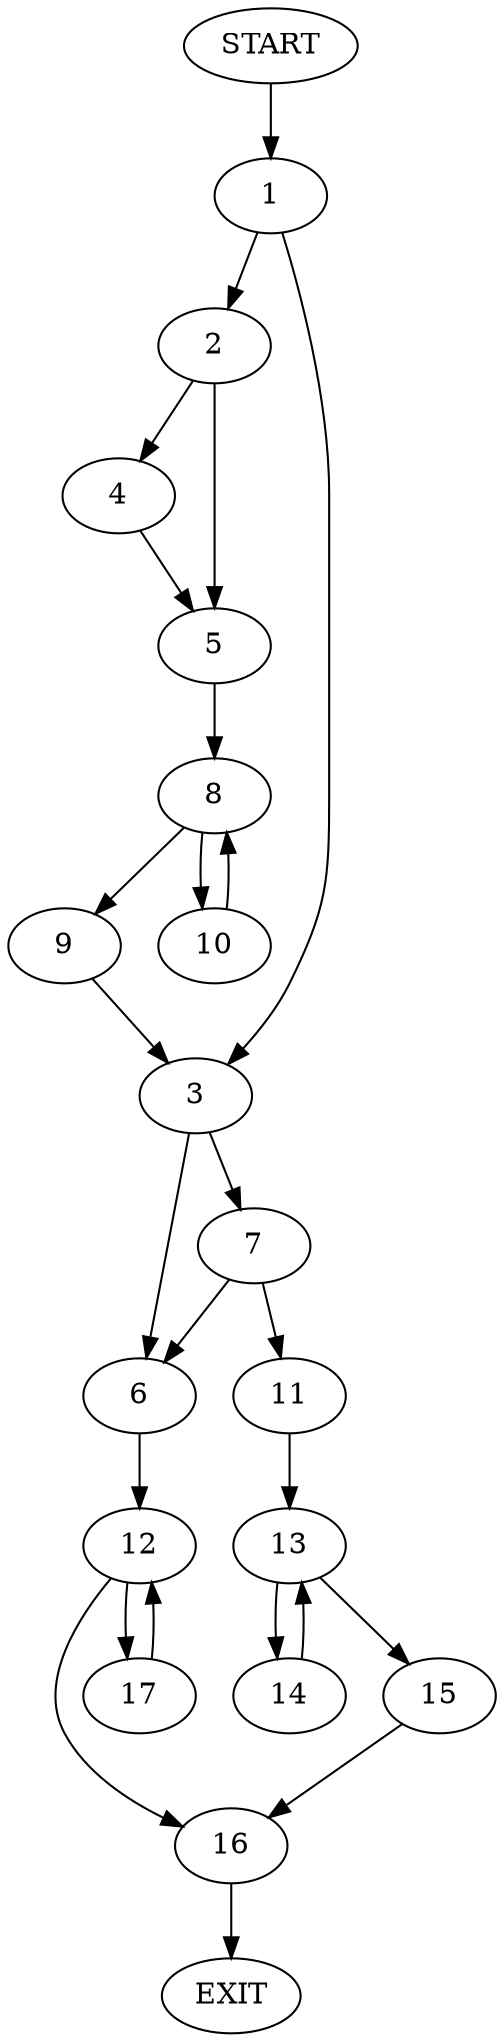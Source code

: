 digraph {
0 [label="START"]
18 [label="EXIT"]
0 -> 1
1 -> 2
1 -> 3
2 -> 4
2 -> 5
3 -> 6
3 -> 7
4 -> 5
5 -> 8
8 -> 9
8 -> 10
10 -> 8
9 -> 3
7 -> 6
7 -> 11
6 -> 12
11 -> 13
13 -> 14
13 -> 15
14 -> 13
15 -> 16
16 -> 18
12 -> 17
12 -> 16
17 -> 12
}
